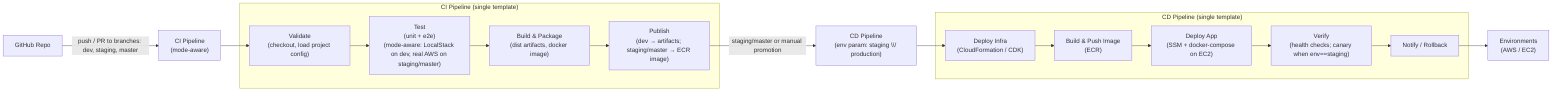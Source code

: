 flowchart LR
  Repo["GitHub Repo"] -->|push / PR to branches: dev, staging, master| CI["CI Pipeline<br/>(mode-aware)"]

  subgraph CI_Template["CI Pipeline (single template)"]
    direction TB
    Validate["Validate<br/>(checkout, load project config)"]
    Test["Test<br/>(unit + e2e)<br/>(mode-aware: LocalStack on dev, real AWS on staging/master)"]
    Build["Build & Package<br/>(dist artifacts, docker image)"]
    Publish["Publish<br/>(dev → artifacts; staging/master → ECR image)"]
  end

  CI --> Validate
  Validate --> Test
  Test --> Build
  Build --> Publish
  Publish -->|staging/master or manual promotion| CD["CD Pipeline<br/>(env param: staging \\/ production)"]

  subgraph CD_Template["CD Pipeline (single template)"]
    direction TB
    Infra["Deploy Infra<br/>(CloudFormation / CDK)"]
    Image["Build & Push Image<br/>(ECR)"]
    Deploy["Deploy App<br/>(SSM + docker-compose on EC2)"]
    Verify["Verify<br/>(health checks; canary when env==staging)"]
    Notify["Notify / Rollback"]
  end

  CD --> Infra
  Infra --> Image
  Image --> Deploy
  Deploy --> Verify
  Verify --> Notify

  Notify --> Envs["Environments<br/>(AWS / EC2)"]